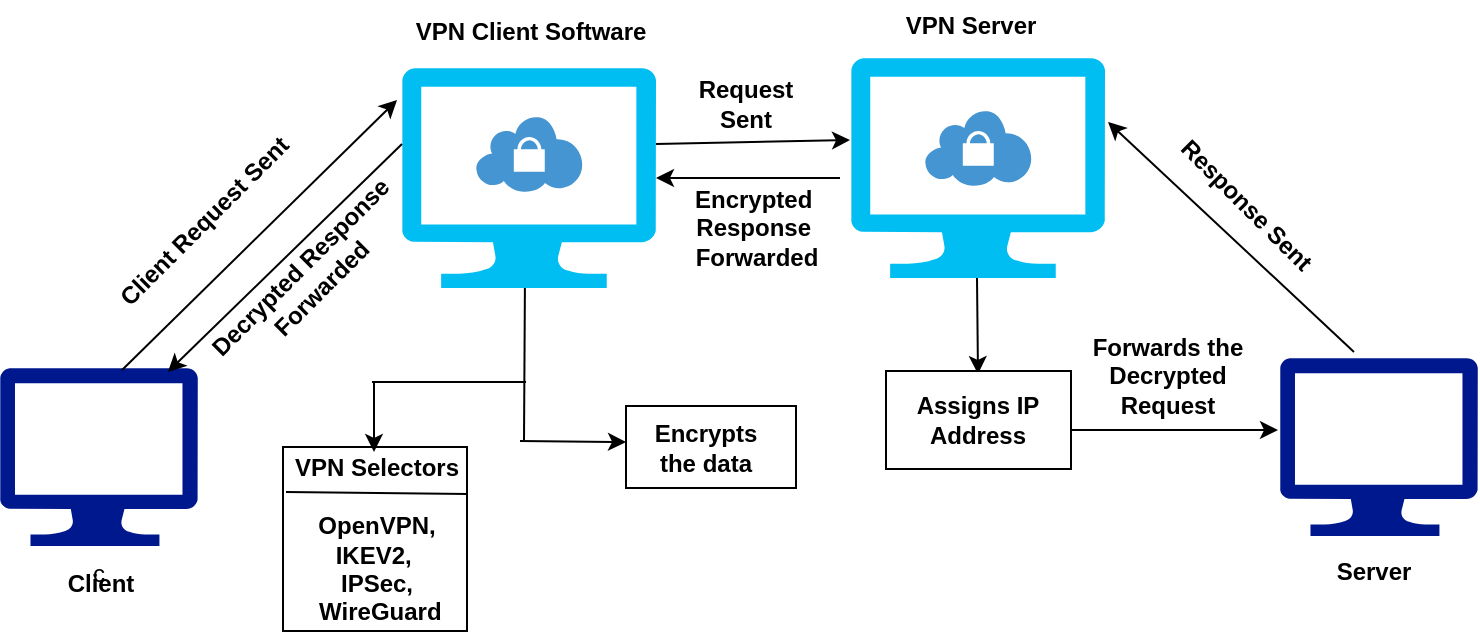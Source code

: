 <mxfile version="26.0.10">
  <diagram name="Page-1" id="XOgK85e-Qlm5ynF3GEQF">
    <mxGraphModel dx="1050" dy="558" grid="0" gridSize="10" guides="1" tooltips="1" connect="1" arrows="1" fold="1" page="1" pageScale="1" pageWidth="850" pageHeight="1100" math="0" shadow="0">
      <root>
        <mxCell id="0" />
        <mxCell id="1" parent="0" />
        <mxCell id="JrROy3sreMM0MHGiqGlJ-1" value="c" style="sketch=0;aspect=fixed;pointerEvents=1;shadow=0;dashed=0;html=1;strokeColor=none;labelPosition=center;verticalLabelPosition=bottom;verticalAlign=top;align=center;fillColor=#00188D;shape=mxgraph.azure.computer" vertex="1" parent="1">
          <mxGeometry x="52" y="203" width="98.89" height="89" as="geometry" />
        </mxCell>
        <mxCell id="JrROy3sreMM0MHGiqGlJ-2" value="&lt;b&gt;&lt;font face=&quot;Helvetica&quot;&gt;Client&lt;br&gt;&lt;/font&gt;&lt;/b&gt;" style="text;html=1;align=center;verticalAlign=middle;resizable=0;points=[];autosize=1;strokeColor=none;fillColor=none;" vertex="1" parent="1">
          <mxGeometry x="75.94" y="298" width="52" height="26" as="geometry" />
        </mxCell>
        <mxCell id="JrROy3sreMM0MHGiqGlJ-3" value="" style="shadow=0;dashed=0;html=1;strokeColor=none;fillColor=#4495D1;labelPosition=center;verticalLabelPosition=bottom;verticalAlign=top;align=center;outlineConnect=0;shape=mxgraph.veeam.vpn;" vertex="1" parent="1">
          <mxGeometry x="289.5" y="77" width="54" height="38" as="geometry" />
        </mxCell>
        <mxCell id="JrROy3sreMM0MHGiqGlJ-4" value="" style="verticalLabelPosition=bottom;html=1;verticalAlign=top;align=center;strokeColor=none;fillColor=#00BEF2;shape=mxgraph.azure.computer;pointerEvents=1;" vertex="1" parent="1">
          <mxGeometry x="253" y="53" width="127" height="110" as="geometry" />
        </mxCell>
        <mxCell id="JrROy3sreMM0MHGiqGlJ-5" value="&lt;b&gt;&lt;font face=&quot;Helvetica&quot;&gt;VPN Client Software &lt;br&gt;&lt;/font&gt;&lt;/b&gt;" style="text;html=1;align=center;verticalAlign=middle;resizable=0;points=[];autosize=1;strokeColor=none;fillColor=none;" vertex="1" parent="1">
          <mxGeometry x="250.5" y="22" width="132" height="26" as="geometry" />
        </mxCell>
        <mxCell id="JrROy3sreMM0MHGiqGlJ-6" value="" style="verticalLabelPosition=bottom;html=1;verticalAlign=top;align=center;strokeColor=none;fillColor=#00BEF2;shape=mxgraph.azure.computer;pointerEvents=1;" vertex="1" parent="1">
          <mxGeometry x="477.5" y="48" width="127" height="110" as="geometry" />
        </mxCell>
        <mxCell id="JrROy3sreMM0MHGiqGlJ-7" value="" style="shadow=0;dashed=0;html=1;strokeColor=none;fillColor=#4495D1;labelPosition=center;verticalLabelPosition=bottom;verticalAlign=top;align=center;outlineConnect=0;shape=mxgraph.veeam.vpn;" vertex="1" parent="1">
          <mxGeometry x="514" y="74" width="54" height="38" as="geometry" />
        </mxCell>
        <mxCell id="JrROy3sreMM0MHGiqGlJ-8" value="&lt;b&gt;VPN Server &lt;br&gt;&lt;/b&gt;" style="text;html=1;align=center;verticalAlign=middle;resizable=0;points=[];autosize=1;strokeColor=none;fillColor=none;" vertex="1" parent="1">
          <mxGeometry x="495" y="19" width="84" height="26" as="geometry" />
        </mxCell>
        <mxCell id="JrROy3sreMM0MHGiqGlJ-9" value="" style="endArrow=classic;html=1;rounded=0;entryX=-0.008;entryY=0.173;entryDx=0;entryDy=0;entryPerimeter=0;exitX=0.617;exitY=0.011;exitDx=0;exitDy=0;exitPerimeter=0;" edge="1" parent="1" source="JrROy3sreMM0MHGiqGlJ-1">
          <mxGeometry width="50" height="50" relative="1" as="geometry">
            <mxPoint x="115.52" y="199.97" as="sourcePoint" />
            <mxPoint x="250.504" y="69.0" as="targetPoint" />
          </mxGeometry>
        </mxCell>
        <mxCell id="JrROy3sreMM0MHGiqGlJ-11" value="&lt;b&gt;Client Request Sent&lt;br&gt;&lt;/b&gt;" style="text;html=1;align=center;verticalAlign=middle;resizable=0;points=[];autosize=1;strokeColor=none;fillColor=none;rotation=-45;" vertex="1" parent="1">
          <mxGeometry x="87.94" y="117" width="132" height="26" as="geometry" />
        </mxCell>
        <mxCell id="JrROy3sreMM0MHGiqGlJ-13" value="" style="whiteSpace=wrap;html=1;aspect=fixed;" vertex="1" parent="1">
          <mxGeometry x="193.5" y="242.5" width="92" height="92" as="geometry" />
        </mxCell>
        <mxCell id="JrROy3sreMM0MHGiqGlJ-14" value="&lt;div&gt;&lt;b&gt;VPN Selectors&lt;/b&gt;&lt;/div&gt;&lt;div&gt;&lt;b&gt;&lt;br&gt;&lt;/b&gt;&lt;/div&gt;&lt;div&gt;&lt;b&gt;OpenVPN, &lt;br&gt;&lt;/b&gt;&lt;/div&gt;&lt;div&gt;&lt;b&gt;IKEV2,&amp;nbsp;&lt;/b&gt;&lt;/div&gt;&lt;div&gt;&lt;b&gt;IPSec,&lt;/b&gt;&lt;/div&gt;&lt;div&gt;&lt;b&gt;&amp;nbsp;WireGuard&lt;br&gt;&lt;/b&gt;&lt;/div&gt;" style="text;html=1;align=center;verticalAlign=middle;resizable=0;points=[];autosize=1;strokeColor=none;fillColor=none;" vertex="1" parent="1">
          <mxGeometry x="189.5" y="239.5" width="100" height="98" as="geometry" />
        </mxCell>
        <mxCell id="JrROy3sreMM0MHGiqGlJ-15" value="" style="endArrow=none;html=1;rounded=0;exitX=0.965;exitY=0.27;exitDx=0;exitDy=0;exitPerimeter=0;" edge="1" parent="1" source="JrROy3sreMM0MHGiqGlJ-14">
          <mxGeometry width="50" height="50" relative="1" as="geometry">
            <mxPoint x="270" y="263" as="sourcePoint" />
            <mxPoint x="195" y="265" as="targetPoint" />
          </mxGeometry>
        </mxCell>
        <mxCell id="JrROy3sreMM0MHGiqGlJ-17" value="" style="endArrow=classic;html=1;rounded=0;entryX=-0.004;entryY=0.373;entryDx=0;entryDy=0;entryPerimeter=0;" edge="1" parent="1" target="JrROy3sreMM0MHGiqGlJ-6">
          <mxGeometry width="50" height="50" relative="1" as="geometry">
            <mxPoint x="380" y="91" as="sourcePoint" />
            <mxPoint x="471" y="89" as="targetPoint" />
          </mxGeometry>
        </mxCell>
        <mxCell id="JrROy3sreMM0MHGiqGlJ-18" value="&lt;b&gt;Request Sent&lt;br&gt;&lt;/b&gt;" style="text;html=1;align=center;verticalAlign=middle;whiteSpace=wrap;rounded=0;" vertex="1" parent="1">
          <mxGeometry x="395" y="56" width="60" height="30" as="geometry" />
        </mxCell>
        <mxCell id="JrROy3sreMM0MHGiqGlJ-19" value="" style="endArrow=classic;html=1;rounded=0;" edge="1" parent="1">
          <mxGeometry width="50" height="50" relative="1" as="geometry">
            <mxPoint x="540.5" y="158" as="sourcePoint" />
            <mxPoint x="541" y="206" as="targetPoint" />
          </mxGeometry>
        </mxCell>
        <mxCell id="JrROy3sreMM0MHGiqGlJ-20" value="" style="rounded=0;whiteSpace=wrap;html=1;" vertex="1" parent="1">
          <mxGeometry x="495" y="204.5" width="92.5" height="49" as="geometry" />
        </mxCell>
        <mxCell id="JrROy3sreMM0MHGiqGlJ-21" value="&lt;b&gt;Assigns IP Address &lt;br&gt;&lt;/b&gt;" style="text;html=1;align=center;verticalAlign=middle;whiteSpace=wrap;rounded=0;" vertex="1" parent="1">
          <mxGeometry x="501" y="214" width="80" height="30" as="geometry" />
        </mxCell>
        <mxCell id="JrROy3sreMM0MHGiqGlJ-24" value="" style="rounded=0;whiteSpace=wrap;html=1;" vertex="1" parent="1">
          <mxGeometry x="365" y="222" width="85" height="41" as="geometry" />
        </mxCell>
        <mxCell id="JrROy3sreMM0MHGiqGlJ-25" value="&lt;b&gt;Encrypts the data&lt;br&gt;&lt;/b&gt;" style="text;html=1;align=center;verticalAlign=middle;whiteSpace=wrap;rounded=0;" vertex="1" parent="1">
          <mxGeometry x="374.5" y="227.5" width="60" height="30" as="geometry" />
        </mxCell>
        <mxCell id="JrROy3sreMM0MHGiqGlJ-27" value="" style="sketch=0;aspect=fixed;pointerEvents=1;shadow=0;dashed=0;html=1;strokeColor=none;labelPosition=center;verticalLabelPosition=bottom;verticalAlign=top;align=center;fillColor=#00188D;shape=mxgraph.azure.computer" vertex="1" parent="1">
          <mxGeometry x="692" y="198" width="98.89" height="89" as="geometry" />
        </mxCell>
        <mxCell id="JrROy3sreMM0MHGiqGlJ-28" value="&lt;b&gt;Server&lt;br&gt;&lt;/b&gt;" style="text;html=1;align=center;verticalAlign=middle;whiteSpace=wrap;rounded=0;" vertex="1" parent="1">
          <mxGeometry x="709" y="290" width="60" height="30" as="geometry" />
        </mxCell>
        <mxCell id="JrROy3sreMM0MHGiqGlJ-29" value="&lt;b&gt;Forwards the Decrypted Request &lt;br&gt;&lt;/b&gt;" style="text;html=1;align=center;verticalAlign=middle;whiteSpace=wrap;rounded=0;rotation=0;" vertex="1" parent="1">
          <mxGeometry x="587.5" y="192" width="95.5" height="30" as="geometry" />
        </mxCell>
        <mxCell id="JrROy3sreMM0MHGiqGlJ-30" value="" style="endArrow=classic;html=1;rounded=0;entryX=1.012;entryY=0.291;entryDx=0;entryDy=0;entryPerimeter=0;" edge="1" parent="1" target="JrROy3sreMM0MHGiqGlJ-6">
          <mxGeometry width="50" height="50" relative="1" as="geometry">
            <mxPoint x="729" y="195" as="sourcePoint" />
            <mxPoint x="610" y="85" as="targetPoint" />
          </mxGeometry>
        </mxCell>
        <mxCell id="JrROy3sreMM0MHGiqGlJ-31" value="&lt;b&gt;Response Sent &lt;br&gt;&lt;/b&gt;" style="text;html=1;align=center;verticalAlign=middle;resizable=0;points=[];autosize=1;strokeColor=none;fillColor=none;rotation=45;" vertex="1" parent="1">
          <mxGeometry x="622" y="108" width="105" height="26" as="geometry" />
        </mxCell>
        <mxCell id="JrROy3sreMM0MHGiqGlJ-33" value="" style="endArrow=classic;html=1;rounded=0;entryX=1;entryY=0.5;entryDx=0;entryDy=0;entryPerimeter=0;" edge="1" parent="1" target="JrROy3sreMM0MHGiqGlJ-4">
          <mxGeometry width="50" height="50" relative="1" as="geometry">
            <mxPoint x="472" y="108" as="sourcePoint" />
            <mxPoint x="392" y="110" as="targetPoint" />
          </mxGeometry>
        </mxCell>
        <mxCell id="JrROy3sreMM0MHGiqGlJ-34" value="&lt;div align=&quot;center&quot;&gt;&lt;b&gt;Encrypted&amp;nbsp;&lt;/b&gt;&lt;/div&gt;&lt;div align=&quot;center&quot;&gt;&lt;b&gt;Response&amp;nbsp;&lt;/b&gt;&lt;/div&gt;&lt;div align=&quot;center&quot;&gt;&lt;b&gt;Forwarded&lt;/b&gt;&lt;/div&gt;" style="text;html=1;align=center;verticalAlign=middle;resizable=0;points=[];autosize=1;strokeColor=none;fillColor=none;" vertex="1" parent="1">
          <mxGeometry x="390" y="105" width="79" height="55" as="geometry" />
        </mxCell>
        <mxCell id="JrROy3sreMM0MHGiqGlJ-35" value="" style="endArrow=classic;html=1;rounded=0;entryX=0.849;entryY=0.022;entryDx=0;entryDy=0;entryPerimeter=0;" edge="1" parent="1" target="JrROy3sreMM0MHGiqGlJ-1">
          <mxGeometry width="50" height="50" relative="1" as="geometry">
            <mxPoint x="253" y="91" as="sourcePoint" />
            <mxPoint x="154" y="194" as="targetPoint" />
          </mxGeometry>
        </mxCell>
        <mxCell id="JrROy3sreMM0MHGiqGlJ-36" value="&lt;b&gt;Decrypted Response Forwarded&lt;br&gt;&lt;/b&gt;" style="text;html=1;align=center;verticalAlign=middle;whiteSpace=wrap;rounded=0;rotation=-45;" vertex="1" parent="1">
          <mxGeometry x="124.5" y="143" width="165" height="30" as="geometry" />
        </mxCell>
        <mxCell id="JrROy3sreMM0MHGiqGlJ-40" value="" style="endArrow=none;html=1;rounded=0;entryX=0.291;entryY=1.045;entryDx=0;entryDy=0;entryPerimeter=0;" edge="1" parent="1">
          <mxGeometry width="50" height="50" relative="1" as="geometry">
            <mxPoint x="314" y="239" as="sourcePoint" />
            <mxPoint x="314.457" y="163.0" as="targetPoint" />
          </mxGeometry>
        </mxCell>
        <mxCell id="JrROy3sreMM0MHGiqGlJ-41" value="" style="endArrow=classic;html=1;rounded=0;" edge="1" parent="1">
          <mxGeometry width="50" height="50" relative="1" as="geometry">
            <mxPoint x="312" y="239.5" as="sourcePoint" />
            <mxPoint x="365" y="240" as="targetPoint" />
          </mxGeometry>
        </mxCell>
        <mxCell id="JrROy3sreMM0MHGiqGlJ-43" value="" style="endArrow=none;html=1;rounded=0;entryX=0.558;entryY=0.35;entryDx=0;entryDy=0;entryPerimeter=0;" edge="1" parent="1">
          <mxGeometry width="50" height="50" relative="1" as="geometry">
            <mxPoint x="315.02" y="210" as="sourcePoint" />
            <mxPoint x="238.0" y="210" as="targetPoint" />
          </mxGeometry>
        </mxCell>
        <mxCell id="JrROy3sreMM0MHGiqGlJ-44" value="" style="endArrow=classic;html=1;rounded=0;" edge="1" parent="1">
          <mxGeometry width="50" height="50" relative="1" as="geometry">
            <mxPoint x="239" y="209.5" as="sourcePoint" />
            <mxPoint x="239" y="245" as="targetPoint" />
          </mxGeometry>
        </mxCell>
        <mxCell id="JrROy3sreMM0MHGiqGlJ-45" value="" style="endArrow=classic;html=1;rounded=0;" edge="1" parent="1">
          <mxGeometry width="50" height="50" relative="1" as="geometry">
            <mxPoint x="587.5" y="234" as="sourcePoint" />
            <mxPoint x="691" y="234" as="targetPoint" />
          </mxGeometry>
        </mxCell>
      </root>
    </mxGraphModel>
  </diagram>
</mxfile>
